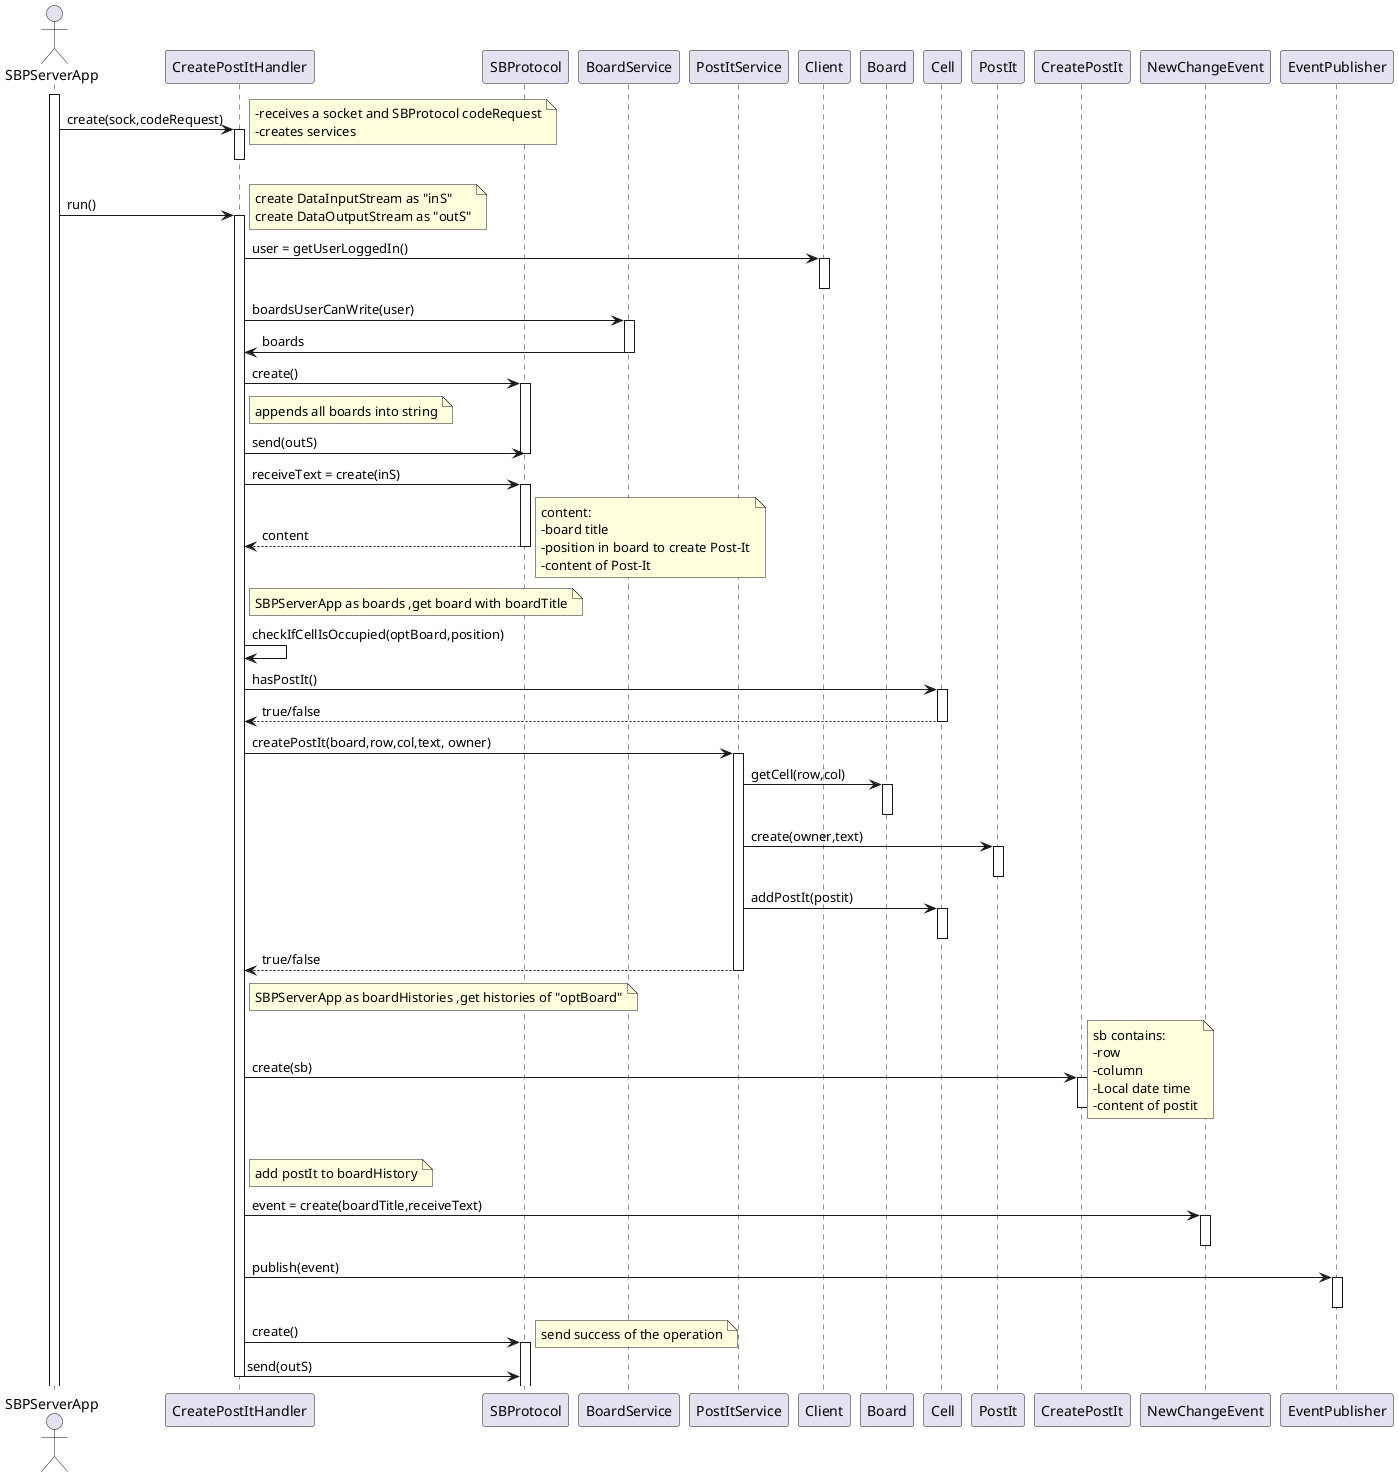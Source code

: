 @startuml

actor SBPServerApp as server


participant CreatePostItHandler as handler
participant SBProtocol as sbp
participant BoardService as b_svc
participant PostItService as p_svc
participant Client as c_user
participant Board as b
participant Cell as cell
participant PostIt as postit
participant CreatePostIt as c_postit
participant NewChangeEvent as nce
participant EventPublisher as ep

activate server
server ->  handler: create(sock,codeRequest)
    note right : -receives a socket and SBProtocol codeRequest\n-creates services
    activate handler

    deactivate handler



    server -> handler : run()
    note right : create DataInputStream as "inS"\ncreate DataOutputStream as "outS"

    activate handler
        handler -> c_user : user = getUserLoggedIn()
        activate c_user
        deactivate c_user

        handler -> b_svc : boardsUserCanWrite(user)
        activate b_svc
            b_svc -> handler : boards
        deactivate b_svc


        handler -> sbp : create()
        activate sbp
        note right of handler: appends all boards into string
            handler -> sbp : send(outS)
        deactivate sbp

        handler -> sbp : receiveText = create(inS)
        activate sbp
            sbp --> handler : content
            note right : content:\n-board title\n-position in board to create Post-It\n-content of Post-It
        deactivate sbp

        note right of handler: SBPServerApp as boards ,get board with boardTitle
        handler -> handler : checkIfCellIsOccupied(optBoard,position)


        handler -> cell : hasPostIt()
        activate cell
            cell --> handler : true/false
        deactivate cell


        handler -> p_svc : createPostIt(board,row,col,text, owner)
        activate p_svc
               p_svc -> b : getCell(row,col)
               activate b
               deactivate b
               p_svc -> postit : create(owner,text)
               activate postit
               deactivate postit
               p_svc -> cell : addPostIt(postit)
               activate cell
               deactivate cell
               p_svc --> handler : true/false
        deactivate p_svc
        note right of handler: SBPServerApp as boardHistories ,get histories of "optBoard"
        handler -> c_postit : create(sb)
        activate c_postit
            note right : sb contains:\n-row\n-column\n-Local date time\n-content of postit

        deactivate c_postit

        note right of handler : add postIt to boardHistory
        handler -> nce : event = create(boardTitle,receiveText)
        activate nce
        deactivate nce

        handler -> ep : publish(event)
        activate ep
        deactivate ep

        handler -> sbp : create()
        activate sbp
            note right : send success of the operation
            handler -> sbp : send(outS)

deactivate handler








@enduml


